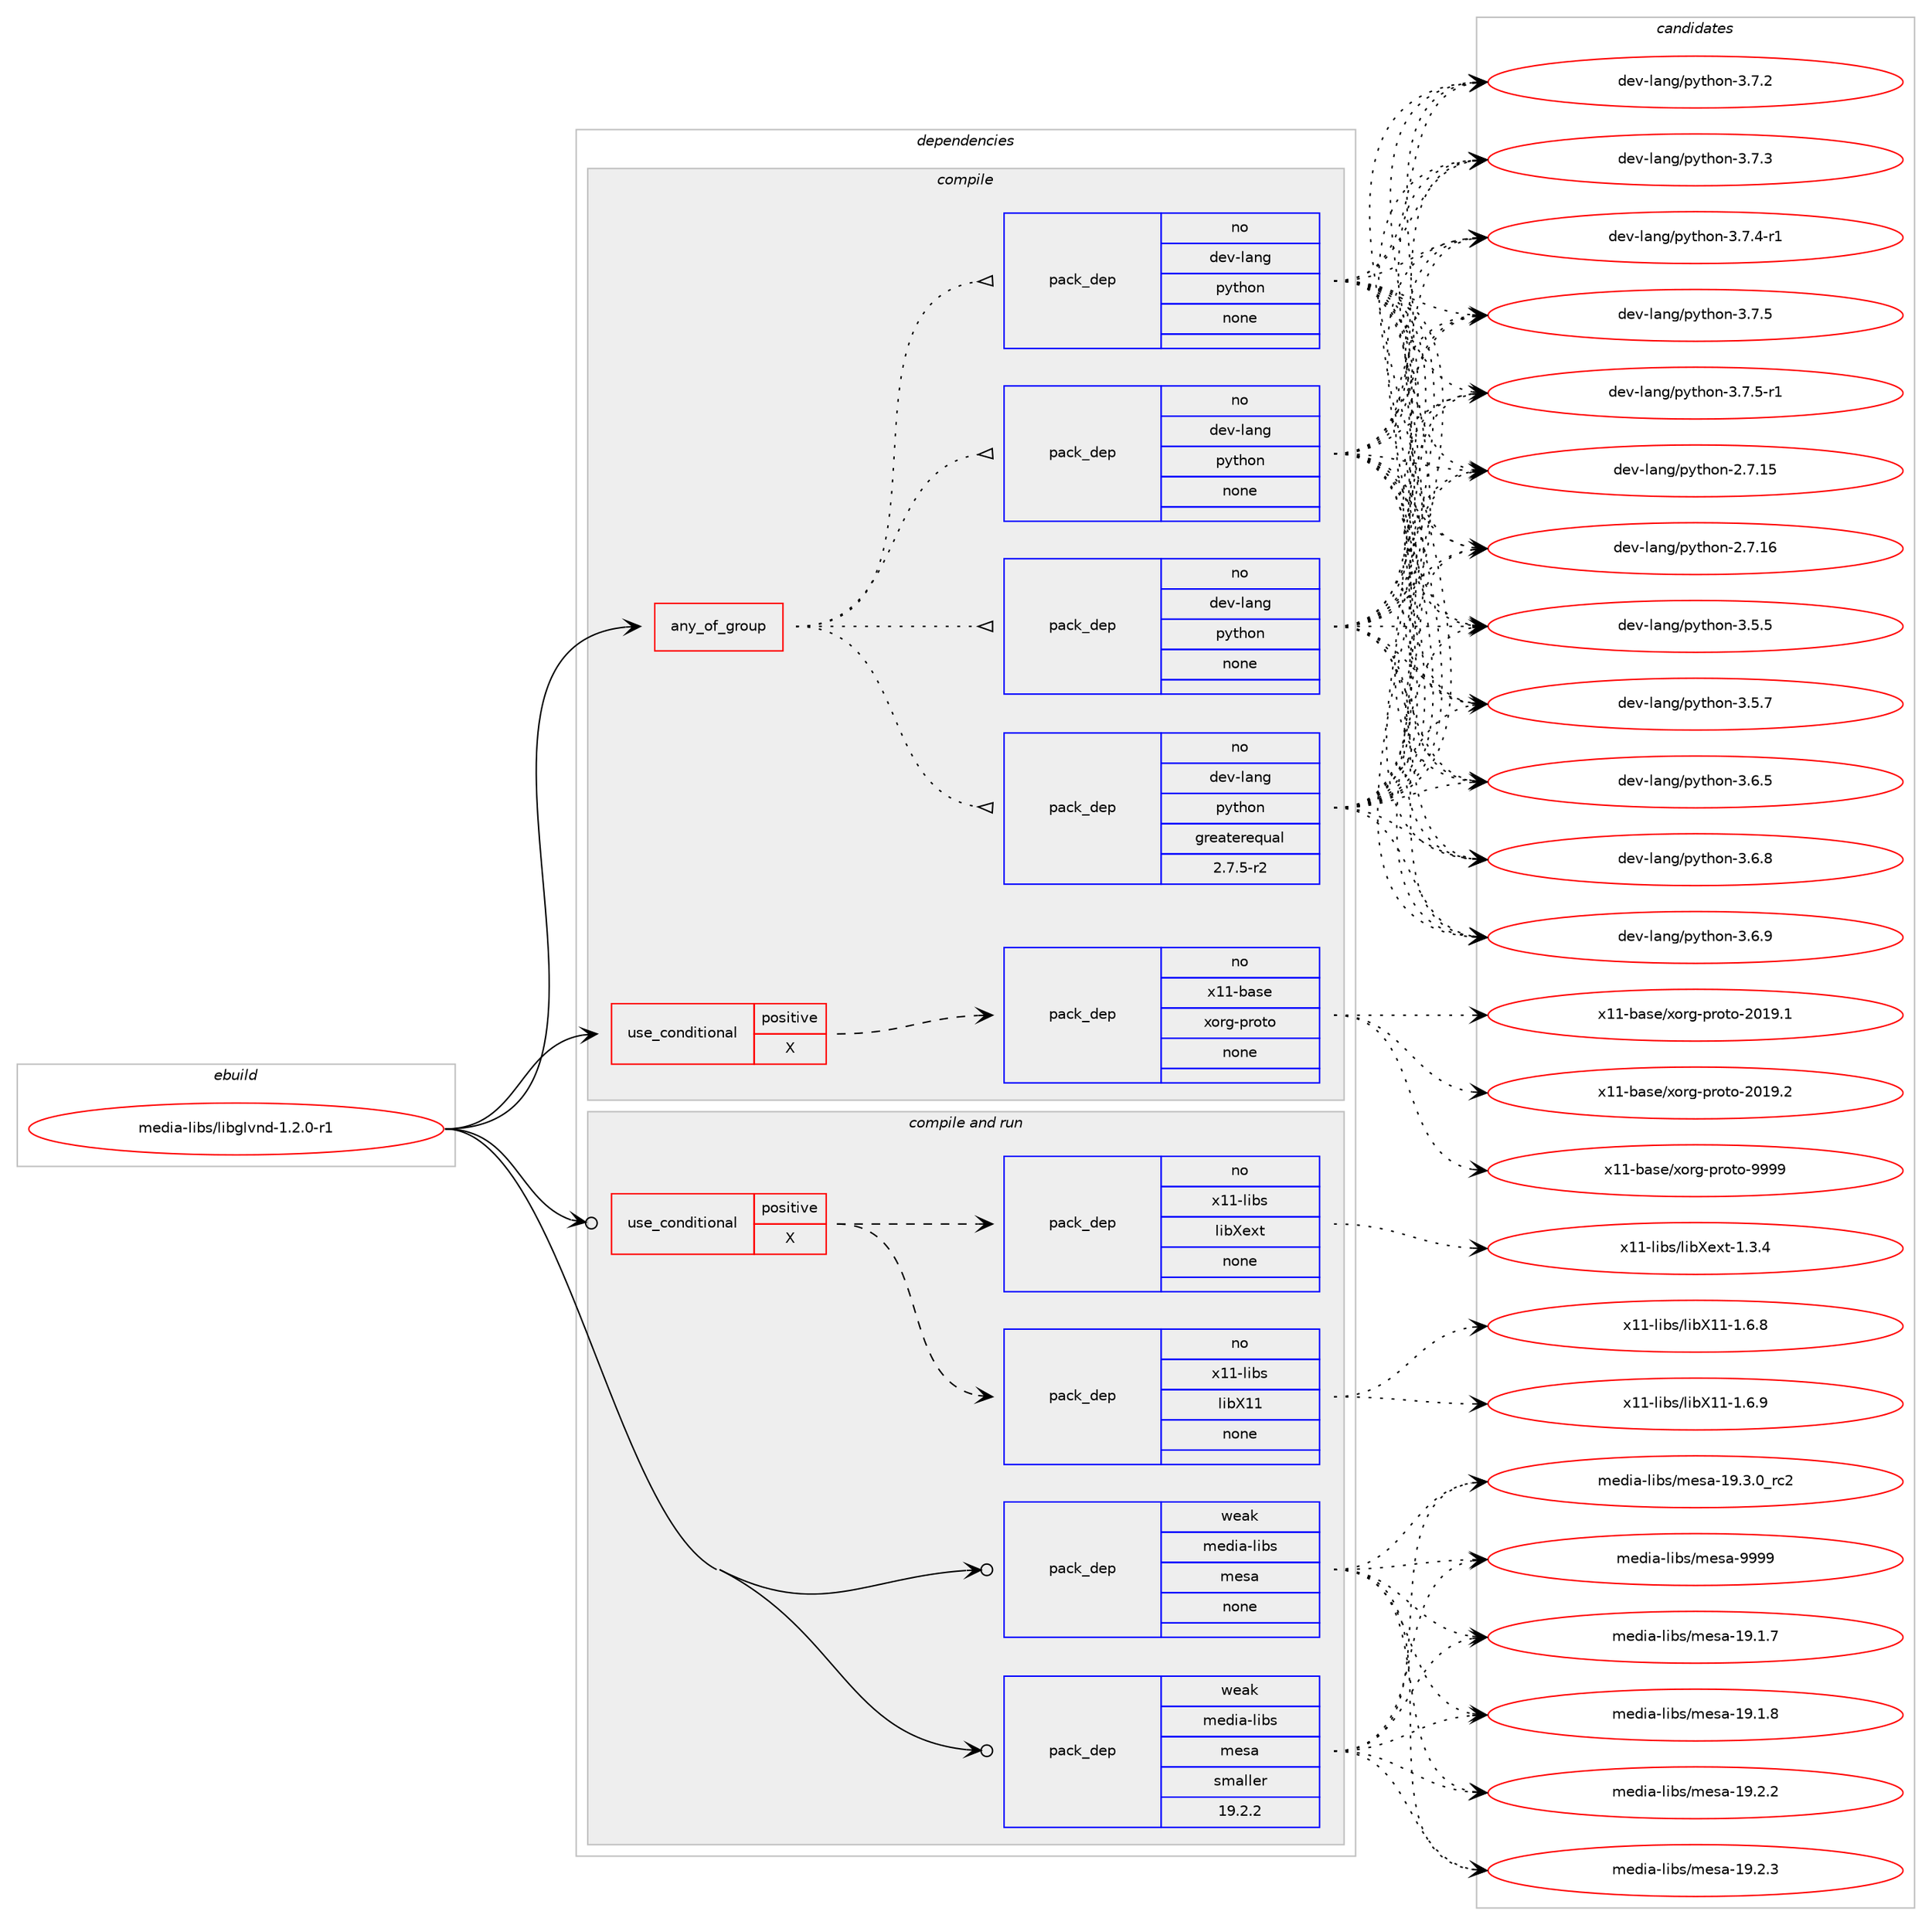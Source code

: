 digraph prolog {

# *************
# Graph options
# *************

newrank=true;
concentrate=true;
compound=true;
graph [rankdir=LR,fontname=Helvetica,fontsize=10,ranksep=1.5];#, ranksep=2.5, nodesep=0.2];
edge  [arrowhead=vee];
node  [fontname=Helvetica,fontsize=10];

# **********
# The ebuild
# **********

subgraph cluster_leftcol {
color=gray;
rank=same;
label=<<i>ebuild</i>>;
id [label="media-libs/libglvnd-1.2.0-r1", color=red, width=4, href="../media-libs/libglvnd-1.2.0-r1.svg"];
}

# ****************
# The dependencies
# ****************

subgraph cluster_midcol {
color=gray;
label=<<i>dependencies</i>>;
subgraph cluster_compile {
fillcolor="#eeeeee";
style=filled;
label=<<i>compile</i>>;
subgraph any13253 {
dependency787419 [label=<<TABLE BORDER="0" CELLBORDER="1" CELLSPACING="0" CELLPADDING="4"><TR><TD CELLPADDING="10">any_of_group</TD></TR></TABLE>>, shape=none, color=red];subgraph pack582224 {
dependency787420 [label=<<TABLE BORDER="0" CELLBORDER="1" CELLSPACING="0" CELLPADDING="4" WIDTH="220"><TR><TD ROWSPAN="6" CELLPADDING="30">pack_dep</TD></TR><TR><TD WIDTH="110">no</TD></TR><TR><TD>dev-lang</TD></TR><TR><TD>python</TD></TR><TR><TD>none</TD></TR><TR><TD></TD></TR></TABLE>>, shape=none, color=blue];
}
dependency787419:e -> dependency787420:w [weight=20,style="dotted",arrowhead="oinv"];
subgraph pack582225 {
dependency787421 [label=<<TABLE BORDER="0" CELLBORDER="1" CELLSPACING="0" CELLPADDING="4" WIDTH="220"><TR><TD ROWSPAN="6" CELLPADDING="30">pack_dep</TD></TR><TR><TD WIDTH="110">no</TD></TR><TR><TD>dev-lang</TD></TR><TR><TD>python</TD></TR><TR><TD>none</TD></TR><TR><TD></TD></TR></TABLE>>, shape=none, color=blue];
}
dependency787419:e -> dependency787421:w [weight=20,style="dotted",arrowhead="oinv"];
subgraph pack582226 {
dependency787422 [label=<<TABLE BORDER="0" CELLBORDER="1" CELLSPACING="0" CELLPADDING="4" WIDTH="220"><TR><TD ROWSPAN="6" CELLPADDING="30">pack_dep</TD></TR><TR><TD WIDTH="110">no</TD></TR><TR><TD>dev-lang</TD></TR><TR><TD>python</TD></TR><TR><TD>none</TD></TR><TR><TD></TD></TR></TABLE>>, shape=none, color=blue];
}
dependency787419:e -> dependency787422:w [weight=20,style="dotted",arrowhead="oinv"];
subgraph pack582227 {
dependency787423 [label=<<TABLE BORDER="0" CELLBORDER="1" CELLSPACING="0" CELLPADDING="4" WIDTH="220"><TR><TD ROWSPAN="6" CELLPADDING="30">pack_dep</TD></TR><TR><TD WIDTH="110">no</TD></TR><TR><TD>dev-lang</TD></TR><TR><TD>python</TD></TR><TR><TD>greaterequal</TD></TR><TR><TD>2.7.5-r2</TD></TR></TABLE>>, shape=none, color=blue];
}
dependency787419:e -> dependency787423:w [weight=20,style="dotted",arrowhead="oinv"];
}
id:e -> dependency787419:w [weight=20,style="solid",arrowhead="vee"];
subgraph cond191509 {
dependency787424 [label=<<TABLE BORDER="0" CELLBORDER="1" CELLSPACING="0" CELLPADDING="4"><TR><TD ROWSPAN="3" CELLPADDING="10">use_conditional</TD></TR><TR><TD>positive</TD></TR><TR><TD>X</TD></TR></TABLE>>, shape=none, color=red];
subgraph pack582228 {
dependency787425 [label=<<TABLE BORDER="0" CELLBORDER="1" CELLSPACING="0" CELLPADDING="4" WIDTH="220"><TR><TD ROWSPAN="6" CELLPADDING="30">pack_dep</TD></TR><TR><TD WIDTH="110">no</TD></TR><TR><TD>x11-base</TD></TR><TR><TD>xorg-proto</TD></TR><TR><TD>none</TD></TR><TR><TD></TD></TR></TABLE>>, shape=none, color=blue];
}
dependency787424:e -> dependency787425:w [weight=20,style="dashed",arrowhead="vee"];
}
id:e -> dependency787424:w [weight=20,style="solid",arrowhead="vee"];
}
subgraph cluster_compileandrun {
fillcolor="#eeeeee";
style=filled;
label=<<i>compile and run</i>>;
subgraph cond191510 {
dependency787426 [label=<<TABLE BORDER="0" CELLBORDER="1" CELLSPACING="0" CELLPADDING="4"><TR><TD ROWSPAN="3" CELLPADDING="10">use_conditional</TD></TR><TR><TD>positive</TD></TR><TR><TD>X</TD></TR></TABLE>>, shape=none, color=red];
subgraph pack582229 {
dependency787427 [label=<<TABLE BORDER="0" CELLBORDER="1" CELLSPACING="0" CELLPADDING="4" WIDTH="220"><TR><TD ROWSPAN="6" CELLPADDING="30">pack_dep</TD></TR><TR><TD WIDTH="110">no</TD></TR><TR><TD>x11-libs</TD></TR><TR><TD>libX11</TD></TR><TR><TD>none</TD></TR><TR><TD></TD></TR></TABLE>>, shape=none, color=blue];
}
dependency787426:e -> dependency787427:w [weight=20,style="dashed",arrowhead="vee"];
subgraph pack582230 {
dependency787428 [label=<<TABLE BORDER="0" CELLBORDER="1" CELLSPACING="0" CELLPADDING="4" WIDTH="220"><TR><TD ROWSPAN="6" CELLPADDING="30">pack_dep</TD></TR><TR><TD WIDTH="110">no</TD></TR><TR><TD>x11-libs</TD></TR><TR><TD>libXext</TD></TR><TR><TD>none</TD></TR><TR><TD></TD></TR></TABLE>>, shape=none, color=blue];
}
dependency787426:e -> dependency787428:w [weight=20,style="dashed",arrowhead="vee"];
}
id:e -> dependency787426:w [weight=20,style="solid",arrowhead="odotvee"];
subgraph pack582231 {
dependency787429 [label=<<TABLE BORDER="0" CELLBORDER="1" CELLSPACING="0" CELLPADDING="4" WIDTH="220"><TR><TD ROWSPAN="6" CELLPADDING="30">pack_dep</TD></TR><TR><TD WIDTH="110">weak</TD></TR><TR><TD>media-libs</TD></TR><TR><TD>mesa</TD></TR><TR><TD>none</TD></TR><TR><TD></TD></TR></TABLE>>, shape=none, color=blue];
}
id:e -> dependency787429:w [weight=20,style="solid",arrowhead="odotvee"];
subgraph pack582232 {
dependency787430 [label=<<TABLE BORDER="0" CELLBORDER="1" CELLSPACING="0" CELLPADDING="4" WIDTH="220"><TR><TD ROWSPAN="6" CELLPADDING="30">pack_dep</TD></TR><TR><TD WIDTH="110">weak</TD></TR><TR><TD>media-libs</TD></TR><TR><TD>mesa</TD></TR><TR><TD>smaller</TD></TR><TR><TD>19.2.2</TD></TR></TABLE>>, shape=none, color=blue];
}
id:e -> dependency787430:w [weight=20,style="solid",arrowhead="odotvee"];
}
subgraph cluster_run {
fillcolor="#eeeeee";
style=filled;
label=<<i>run</i>>;
}
}

# **************
# The candidates
# **************

subgraph cluster_choices {
rank=same;
color=gray;
label=<<i>candidates</i>>;

subgraph choice582224 {
color=black;
nodesep=1;
choice10010111845108971101034711212111610411111045504655464953 [label="dev-lang/python-2.7.15", color=red, width=4,href="../dev-lang/python-2.7.15.svg"];
choice10010111845108971101034711212111610411111045504655464954 [label="dev-lang/python-2.7.16", color=red, width=4,href="../dev-lang/python-2.7.16.svg"];
choice100101118451089711010347112121116104111110455146534653 [label="dev-lang/python-3.5.5", color=red, width=4,href="../dev-lang/python-3.5.5.svg"];
choice100101118451089711010347112121116104111110455146534655 [label="dev-lang/python-3.5.7", color=red, width=4,href="../dev-lang/python-3.5.7.svg"];
choice100101118451089711010347112121116104111110455146544653 [label="dev-lang/python-3.6.5", color=red, width=4,href="../dev-lang/python-3.6.5.svg"];
choice100101118451089711010347112121116104111110455146544656 [label="dev-lang/python-3.6.8", color=red, width=4,href="../dev-lang/python-3.6.8.svg"];
choice100101118451089711010347112121116104111110455146544657 [label="dev-lang/python-3.6.9", color=red, width=4,href="../dev-lang/python-3.6.9.svg"];
choice100101118451089711010347112121116104111110455146554650 [label="dev-lang/python-3.7.2", color=red, width=4,href="../dev-lang/python-3.7.2.svg"];
choice100101118451089711010347112121116104111110455146554651 [label="dev-lang/python-3.7.3", color=red, width=4,href="../dev-lang/python-3.7.3.svg"];
choice1001011184510897110103471121211161041111104551465546524511449 [label="dev-lang/python-3.7.4-r1", color=red, width=4,href="../dev-lang/python-3.7.4-r1.svg"];
choice100101118451089711010347112121116104111110455146554653 [label="dev-lang/python-3.7.5", color=red, width=4,href="../dev-lang/python-3.7.5.svg"];
choice1001011184510897110103471121211161041111104551465546534511449 [label="dev-lang/python-3.7.5-r1", color=red, width=4,href="../dev-lang/python-3.7.5-r1.svg"];
dependency787420:e -> choice10010111845108971101034711212111610411111045504655464953:w [style=dotted,weight="100"];
dependency787420:e -> choice10010111845108971101034711212111610411111045504655464954:w [style=dotted,weight="100"];
dependency787420:e -> choice100101118451089711010347112121116104111110455146534653:w [style=dotted,weight="100"];
dependency787420:e -> choice100101118451089711010347112121116104111110455146534655:w [style=dotted,weight="100"];
dependency787420:e -> choice100101118451089711010347112121116104111110455146544653:w [style=dotted,weight="100"];
dependency787420:e -> choice100101118451089711010347112121116104111110455146544656:w [style=dotted,weight="100"];
dependency787420:e -> choice100101118451089711010347112121116104111110455146544657:w [style=dotted,weight="100"];
dependency787420:e -> choice100101118451089711010347112121116104111110455146554650:w [style=dotted,weight="100"];
dependency787420:e -> choice100101118451089711010347112121116104111110455146554651:w [style=dotted,weight="100"];
dependency787420:e -> choice1001011184510897110103471121211161041111104551465546524511449:w [style=dotted,weight="100"];
dependency787420:e -> choice100101118451089711010347112121116104111110455146554653:w [style=dotted,weight="100"];
dependency787420:e -> choice1001011184510897110103471121211161041111104551465546534511449:w [style=dotted,weight="100"];
}
subgraph choice582225 {
color=black;
nodesep=1;
choice10010111845108971101034711212111610411111045504655464953 [label="dev-lang/python-2.7.15", color=red, width=4,href="../dev-lang/python-2.7.15.svg"];
choice10010111845108971101034711212111610411111045504655464954 [label="dev-lang/python-2.7.16", color=red, width=4,href="../dev-lang/python-2.7.16.svg"];
choice100101118451089711010347112121116104111110455146534653 [label="dev-lang/python-3.5.5", color=red, width=4,href="../dev-lang/python-3.5.5.svg"];
choice100101118451089711010347112121116104111110455146534655 [label="dev-lang/python-3.5.7", color=red, width=4,href="../dev-lang/python-3.5.7.svg"];
choice100101118451089711010347112121116104111110455146544653 [label="dev-lang/python-3.6.5", color=red, width=4,href="../dev-lang/python-3.6.5.svg"];
choice100101118451089711010347112121116104111110455146544656 [label="dev-lang/python-3.6.8", color=red, width=4,href="../dev-lang/python-3.6.8.svg"];
choice100101118451089711010347112121116104111110455146544657 [label="dev-lang/python-3.6.9", color=red, width=4,href="../dev-lang/python-3.6.9.svg"];
choice100101118451089711010347112121116104111110455146554650 [label="dev-lang/python-3.7.2", color=red, width=4,href="../dev-lang/python-3.7.2.svg"];
choice100101118451089711010347112121116104111110455146554651 [label="dev-lang/python-3.7.3", color=red, width=4,href="../dev-lang/python-3.7.3.svg"];
choice1001011184510897110103471121211161041111104551465546524511449 [label="dev-lang/python-3.7.4-r1", color=red, width=4,href="../dev-lang/python-3.7.4-r1.svg"];
choice100101118451089711010347112121116104111110455146554653 [label="dev-lang/python-3.7.5", color=red, width=4,href="../dev-lang/python-3.7.5.svg"];
choice1001011184510897110103471121211161041111104551465546534511449 [label="dev-lang/python-3.7.5-r1", color=red, width=4,href="../dev-lang/python-3.7.5-r1.svg"];
dependency787421:e -> choice10010111845108971101034711212111610411111045504655464953:w [style=dotted,weight="100"];
dependency787421:e -> choice10010111845108971101034711212111610411111045504655464954:w [style=dotted,weight="100"];
dependency787421:e -> choice100101118451089711010347112121116104111110455146534653:w [style=dotted,weight="100"];
dependency787421:e -> choice100101118451089711010347112121116104111110455146534655:w [style=dotted,weight="100"];
dependency787421:e -> choice100101118451089711010347112121116104111110455146544653:w [style=dotted,weight="100"];
dependency787421:e -> choice100101118451089711010347112121116104111110455146544656:w [style=dotted,weight="100"];
dependency787421:e -> choice100101118451089711010347112121116104111110455146544657:w [style=dotted,weight="100"];
dependency787421:e -> choice100101118451089711010347112121116104111110455146554650:w [style=dotted,weight="100"];
dependency787421:e -> choice100101118451089711010347112121116104111110455146554651:w [style=dotted,weight="100"];
dependency787421:e -> choice1001011184510897110103471121211161041111104551465546524511449:w [style=dotted,weight="100"];
dependency787421:e -> choice100101118451089711010347112121116104111110455146554653:w [style=dotted,weight="100"];
dependency787421:e -> choice1001011184510897110103471121211161041111104551465546534511449:w [style=dotted,weight="100"];
}
subgraph choice582226 {
color=black;
nodesep=1;
choice10010111845108971101034711212111610411111045504655464953 [label="dev-lang/python-2.7.15", color=red, width=4,href="../dev-lang/python-2.7.15.svg"];
choice10010111845108971101034711212111610411111045504655464954 [label="dev-lang/python-2.7.16", color=red, width=4,href="../dev-lang/python-2.7.16.svg"];
choice100101118451089711010347112121116104111110455146534653 [label="dev-lang/python-3.5.5", color=red, width=4,href="../dev-lang/python-3.5.5.svg"];
choice100101118451089711010347112121116104111110455146534655 [label="dev-lang/python-3.5.7", color=red, width=4,href="../dev-lang/python-3.5.7.svg"];
choice100101118451089711010347112121116104111110455146544653 [label="dev-lang/python-3.6.5", color=red, width=4,href="../dev-lang/python-3.6.5.svg"];
choice100101118451089711010347112121116104111110455146544656 [label="dev-lang/python-3.6.8", color=red, width=4,href="../dev-lang/python-3.6.8.svg"];
choice100101118451089711010347112121116104111110455146544657 [label="dev-lang/python-3.6.9", color=red, width=4,href="../dev-lang/python-3.6.9.svg"];
choice100101118451089711010347112121116104111110455146554650 [label="dev-lang/python-3.7.2", color=red, width=4,href="../dev-lang/python-3.7.2.svg"];
choice100101118451089711010347112121116104111110455146554651 [label="dev-lang/python-3.7.3", color=red, width=4,href="../dev-lang/python-3.7.3.svg"];
choice1001011184510897110103471121211161041111104551465546524511449 [label="dev-lang/python-3.7.4-r1", color=red, width=4,href="../dev-lang/python-3.7.4-r1.svg"];
choice100101118451089711010347112121116104111110455146554653 [label="dev-lang/python-3.7.5", color=red, width=4,href="../dev-lang/python-3.7.5.svg"];
choice1001011184510897110103471121211161041111104551465546534511449 [label="dev-lang/python-3.7.5-r1", color=red, width=4,href="../dev-lang/python-3.7.5-r1.svg"];
dependency787422:e -> choice10010111845108971101034711212111610411111045504655464953:w [style=dotted,weight="100"];
dependency787422:e -> choice10010111845108971101034711212111610411111045504655464954:w [style=dotted,weight="100"];
dependency787422:e -> choice100101118451089711010347112121116104111110455146534653:w [style=dotted,weight="100"];
dependency787422:e -> choice100101118451089711010347112121116104111110455146534655:w [style=dotted,weight="100"];
dependency787422:e -> choice100101118451089711010347112121116104111110455146544653:w [style=dotted,weight="100"];
dependency787422:e -> choice100101118451089711010347112121116104111110455146544656:w [style=dotted,weight="100"];
dependency787422:e -> choice100101118451089711010347112121116104111110455146544657:w [style=dotted,weight="100"];
dependency787422:e -> choice100101118451089711010347112121116104111110455146554650:w [style=dotted,weight="100"];
dependency787422:e -> choice100101118451089711010347112121116104111110455146554651:w [style=dotted,weight="100"];
dependency787422:e -> choice1001011184510897110103471121211161041111104551465546524511449:w [style=dotted,weight="100"];
dependency787422:e -> choice100101118451089711010347112121116104111110455146554653:w [style=dotted,weight="100"];
dependency787422:e -> choice1001011184510897110103471121211161041111104551465546534511449:w [style=dotted,weight="100"];
}
subgraph choice582227 {
color=black;
nodesep=1;
choice10010111845108971101034711212111610411111045504655464953 [label="dev-lang/python-2.7.15", color=red, width=4,href="../dev-lang/python-2.7.15.svg"];
choice10010111845108971101034711212111610411111045504655464954 [label="dev-lang/python-2.7.16", color=red, width=4,href="../dev-lang/python-2.7.16.svg"];
choice100101118451089711010347112121116104111110455146534653 [label="dev-lang/python-3.5.5", color=red, width=4,href="../dev-lang/python-3.5.5.svg"];
choice100101118451089711010347112121116104111110455146534655 [label="dev-lang/python-3.5.7", color=red, width=4,href="../dev-lang/python-3.5.7.svg"];
choice100101118451089711010347112121116104111110455146544653 [label="dev-lang/python-3.6.5", color=red, width=4,href="../dev-lang/python-3.6.5.svg"];
choice100101118451089711010347112121116104111110455146544656 [label="dev-lang/python-3.6.8", color=red, width=4,href="../dev-lang/python-3.6.8.svg"];
choice100101118451089711010347112121116104111110455146544657 [label="dev-lang/python-3.6.9", color=red, width=4,href="../dev-lang/python-3.6.9.svg"];
choice100101118451089711010347112121116104111110455146554650 [label="dev-lang/python-3.7.2", color=red, width=4,href="../dev-lang/python-3.7.2.svg"];
choice100101118451089711010347112121116104111110455146554651 [label="dev-lang/python-3.7.3", color=red, width=4,href="../dev-lang/python-3.7.3.svg"];
choice1001011184510897110103471121211161041111104551465546524511449 [label="dev-lang/python-3.7.4-r1", color=red, width=4,href="../dev-lang/python-3.7.4-r1.svg"];
choice100101118451089711010347112121116104111110455146554653 [label="dev-lang/python-3.7.5", color=red, width=4,href="../dev-lang/python-3.7.5.svg"];
choice1001011184510897110103471121211161041111104551465546534511449 [label="dev-lang/python-3.7.5-r1", color=red, width=4,href="../dev-lang/python-3.7.5-r1.svg"];
dependency787423:e -> choice10010111845108971101034711212111610411111045504655464953:w [style=dotted,weight="100"];
dependency787423:e -> choice10010111845108971101034711212111610411111045504655464954:w [style=dotted,weight="100"];
dependency787423:e -> choice100101118451089711010347112121116104111110455146534653:w [style=dotted,weight="100"];
dependency787423:e -> choice100101118451089711010347112121116104111110455146534655:w [style=dotted,weight="100"];
dependency787423:e -> choice100101118451089711010347112121116104111110455146544653:w [style=dotted,weight="100"];
dependency787423:e -> choice100101118451089711010347112121116104111110455146544656:w [style=dotted,weight="100"];
dependency787423:e -> choice100101118451089711010347112121116104111110455146544657:w [style=dotted,weight="100"];
dependency787423:e -> choice100101118451089711010347112121116104111110455146554650:w [style=dotted,weight="100"];
dependency787423:e -> choice100101118451089711010347112121116104111110455146554651:w [style=dotted,weight="100"];
dependency787423:e -> choice1001011184510897110103471121211161041111104551465546524511449:w [style=dotted,weight="100"];
dependency787423:e -> choice100101118451089711010347112121116104111110455146554653:w [style=dotted,weight="100"];
dependency787423:e -> choice1001011184510897110103471121211161041111104551465546534511449:w [style=dotted,weight="100"];
}
subgraph choice582228 {
color=black;
nodesep=1;
choice1204949459897115101471201111141034511211411111611145504849574649 [label="x11-base/xorg-proto-2019.1", color=red, width=4,href="../x11-base/xorg-proto-2019.1.svg"];
choice1204949459897115101471201111141034511211411111611145504849574650 [label="x11-base/xorg-proto-2019.2", color=red, width=4,href="../x11-base/xorg-proto-2019.2.svg"];
choice120494945989711510147120111114103451121141111161114557575757 [label="x11-base/xorg-proto-9999", color=red, width=4,href="../x11-base/xorg-proto-9999.svg"];
dependency787425:e -> choice1204949459897115101471201111141034511211411111611145504849574649:w [style=dotted,weight="100"];
dependency787425:e -> choice1204949459897115101471201111141034511211411111611145504849574650:w [style=dotted,weight="100"];
dependency787425:e -> choice120494945989711510147120111114103451121141111161114557575757:w [style=dotted,weight="100"];
}
subgraph choice582229 {
color=black;
nodesep=1;
choice120494945108105981154710810598884949454946544656 [label="x11-libs/libX11-1.6.8", color=red, width=4,href="../x11-libs/libX11-1.6.8.svg"];
choice120494945108105981154710810598884949454946544657 [label="x11-libs/libX11-1.6.9", color=red, width=4,href="../x11-libs/libX11-1.6.9.svg"];
dependency787427:e -> choice120494945108105981154710810598884949454946544656:w [style=dotted,weight="100"];
dependency787427:e -> choice120494945108105981154710810598884949454946544657:w [style=dotted,weight="100"];
}
subgraph choice582230 {
color=black;
nodesep=1;
choice12049494510810598115471081059888101120116454946514652 [label="x11-libs/libXext-1.3.4", color=red, width=4,href="../x11-libs/libXext-1.3.4.svg"];
dependency787428:e -> choice12049494510810598115471081059888101120116454946514652:w [style=dotted,weight="100"];
}
subgraph choice582231 {
color=black;
nodesep=1;
choice109101100105974510810598115471091011159745495746494655 [label="media-libs/mesa-19.1.7", color=red, width=4,href="../media-libs/mesa-19.1.7.svg"];
choice109101100105974510810598115471091011159745495746494656 [label="media-libs/mesa-19.1.8", color=red, width=4,href="../media-libs/mesa-19.1.8.svg"];
choice109101100105974510810598115471091011159745495746504650 [label="media-libs/mesa-19.2.2", color=red, width=4,href="../media-libs/mesa-19.2.2.svg"];
choice109101100105974510810598115471091011159745495746504651 [label="media-libs/mesa-19.2.3", color=red, width=4,href="../media-libs/mesa-19.2.3.svg"];
choice109101100105974510810598115471091011159745495746514648951149950 [label="media-libs/mesa-19.3.0_rc2", color=red, width=4,href="../media-libs/mesa-19.3.0_rc2.svg"];
choice10910110010597451081059811547109101115974557575757 [label="media-libs/mesa-9999", color=red, width=4,href="../media-libs/mesa-9999.svg"];
dependency787429:e -> choice109101100105974510810598115471091011159745495746494655:w [style=dotted,weight="100"];
dependency787429:e -> choice109101100105974510810598115471091011159745495746494656:w [style=dotted,weight="100"];
dependency787429:e -> choice109101100105974510810598115471091011159745495746504650:w [style=dotted,weight="100"];
dependency787429:e -> choice109101100105974510810598115471091011159745495746504651:w [style=dotted,weight="100"];
dependency787429:e -> choice109101100105974510810598115471091011159745495746514648951149950:w [style=dotted,weight="100"];
dependency787429:e -> choice10910110010597451081059811547109101115974557575757:w [style=dotted,weight="100"];
}
subgraph choice582232 {
color=black;
nodesep=1;
choice109101100105974510810598115471091011159745495746494655 [label="media-libs/mesa-19.1.7", color=red, width=4,href="../media-libs/mesa-19.1.7.svg"];
choice109101100105974510810598115471091011159745495746494656 [label="media-libs/mesa-19.1.8", color=red, width=4,href="../media-libs/mesa-19.1.8.svg"];
choice109101100105974510810598115471091011159745495746504650 [label="media-libs/mesa-19.2.2", color=red, width=4,href="../media-libs/mesa-19.2.2.svg"];
choice109101100105974510810598115471091011159745495746504651 [label="media-libs/mesa-19.2.3", color=red, width=4,href="../media-libs/mesa-19.2.3.svg"];
choice109101100105974510810598115471091011159745495746514648951149950 [label="media-libs/mesa-19.3.0_rc2", color=red, width=4,href="../media-libs/mesa-19.3.0_rc2.svg"];
choice10910110010597451081059811547109101115974557575757 [label="media-libs/mesa-9999", color=red, width=4,href="../media-libs/mesa-9999.svg"];
dependency787430:e -> choice109101100105974510810598115471091011159745495746494655:w [style=dotted,weight="100"];
dependency787430:e -> choice109101100105974510810598115471091011159745495746494656:w [style=dotted,weight="100"];
dependency787430:e -> choice109101100105974510810598115471091011159745495746504650:w [style=dotted,weight="100"];
dependency787430:e -> choice109101100105974510810598115471091011159745495746504651:w [style=dotted,weight="100"];
dependency787430:e -> choice109101100105974510810598115471091011159745495746514648951149950:w [style=dotted,weight="100"];
dependency787430:e -> choice10910110010597451081059811547109101115974557575757:w [style=dotted,weight="100"];
}
}

}
